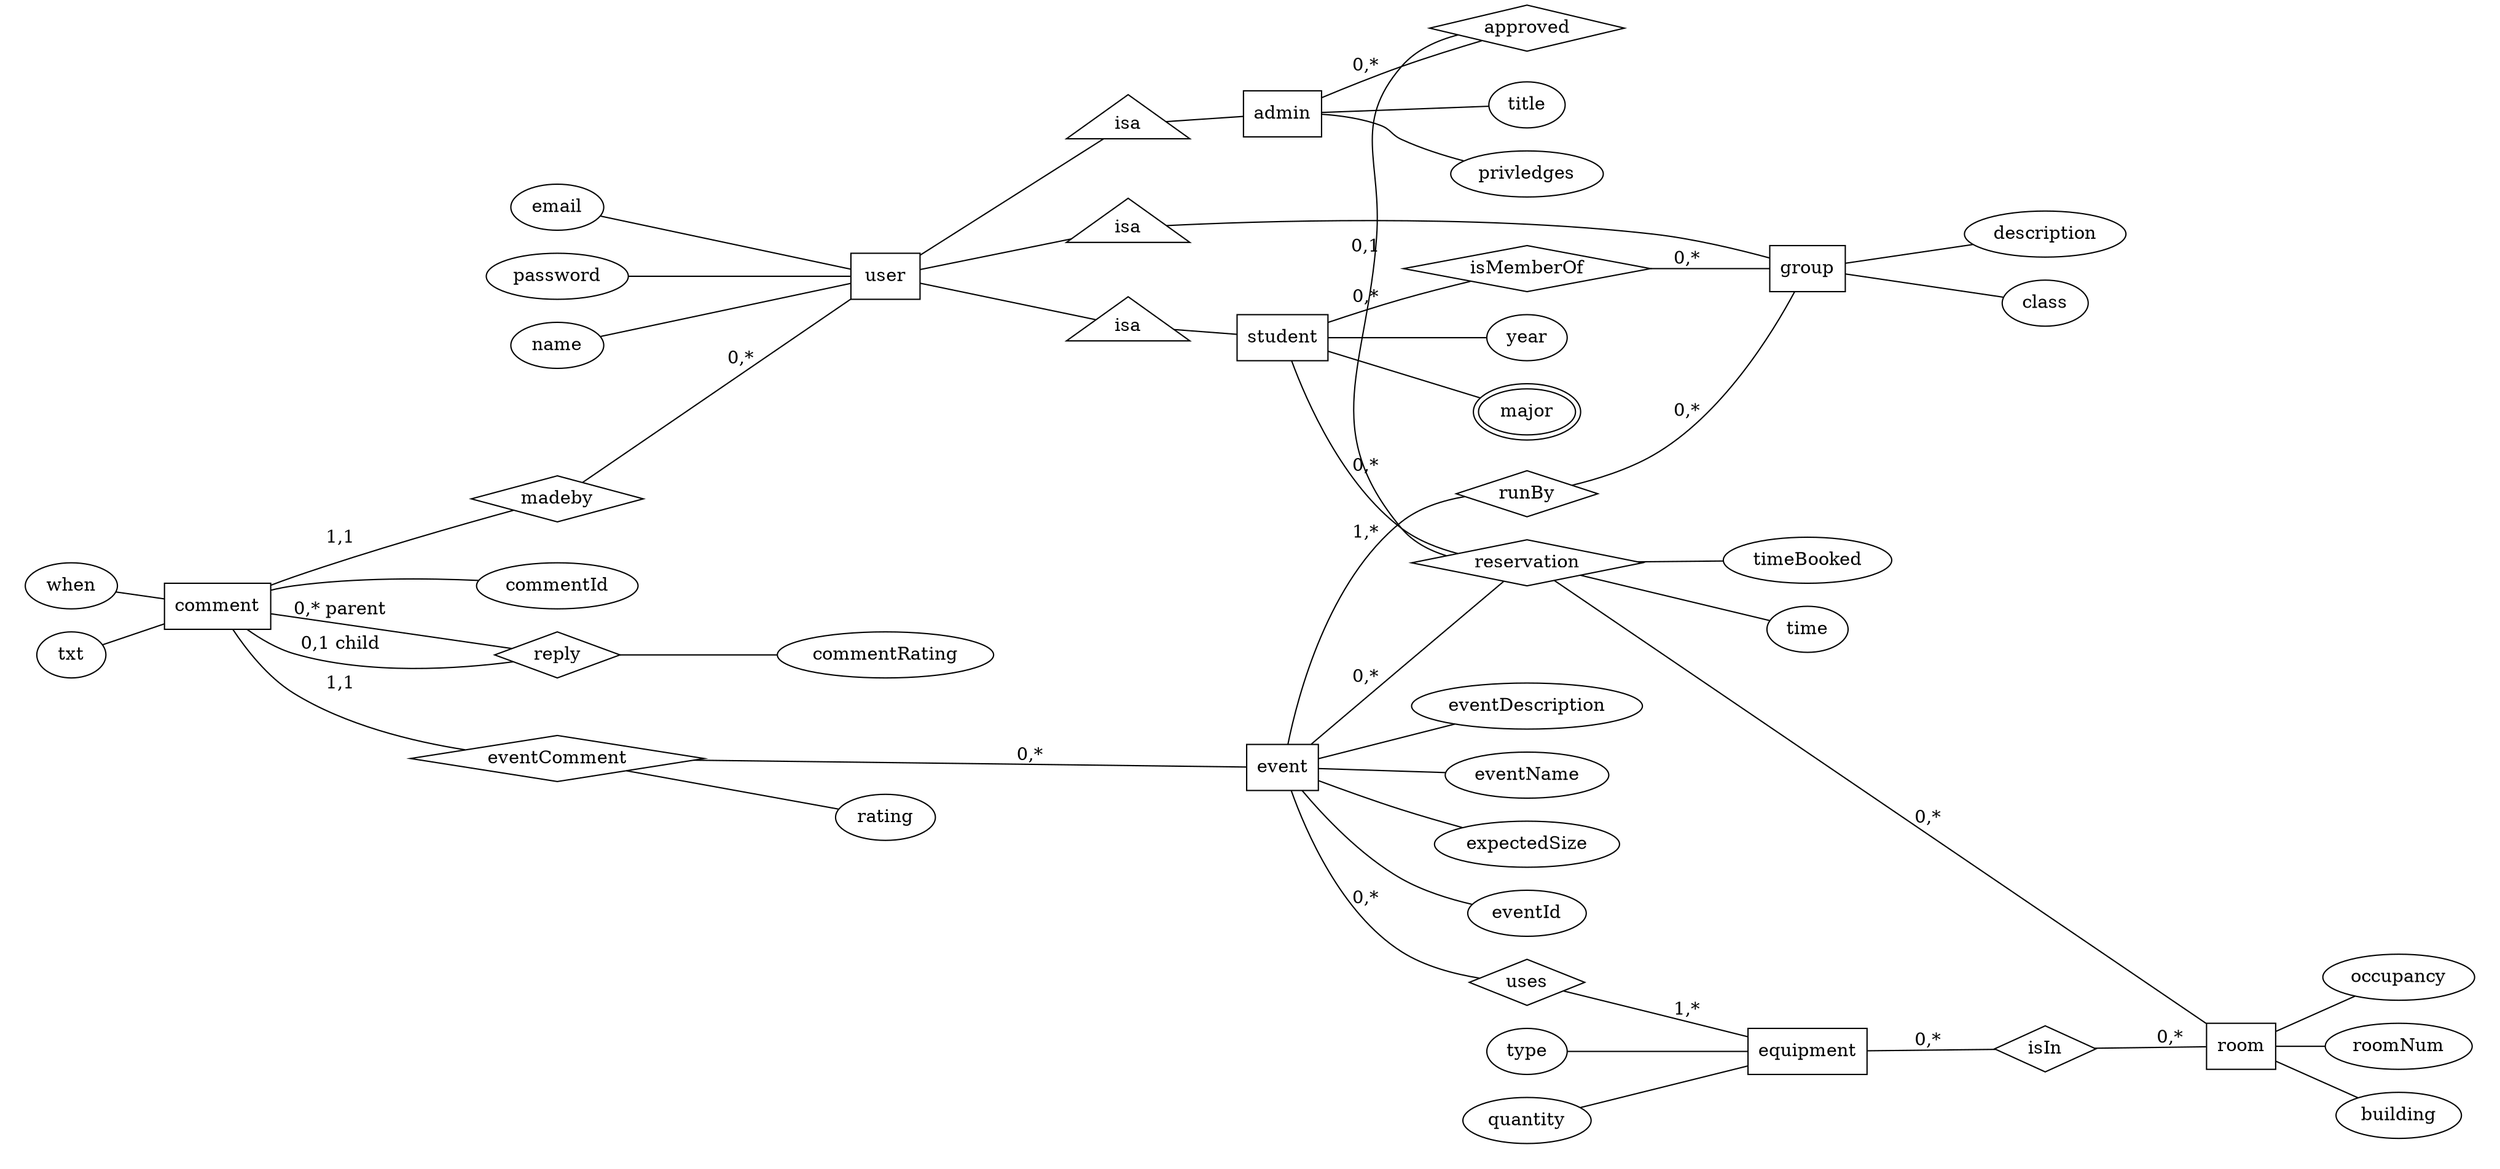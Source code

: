 graph{
rankdir=LR;

group [shape=box];
event [shape=box];
user [shape=box];
admin [shape=box];
student [shape=box];
room [shape=box];
//session [shape=box];
comment [shape=box];
equipment [shape=box];

isaadmin [shape=triangle,label=isa];
isastudent [shape=triangle,label=isa];
isagroup [shape=triangle,label=isa];

isMemberOf [shape=diamond];
reservation [shape=diamond]; //make this an entity and relations not one-to-one?
//loggedIn [shape=diamond];
eventComment [shape=diamond];
madeby [shape=diamond];
reply [shape=diamond];
isIn [shape=diamond];
uses [shape=diamond];
runBy [shape=diamond];
approved [shape=diamond];

//stuff[peripheries=2];
major [peripheries=2];

//session--loggedIn [label="0,1"];
//loggedIn--user [label="0,*"];

eventComment--event [label="0,*"];
comment--eventComment [label="1,1"];
comment--madeby [label="1,1"];
madeby--user [label="0,*"];



equipment--isIn [label="0,*"];
isIn--room [label="0,*"];

event--runBy [label="1,*"];
runBy--group [label="0,*"];
event--uses [label="0,*"];
uses--equipment [label="1,*"];

//primary key of reservation is room and time?
student--reservation [label="0,*"];
reservation--room [label="0,*"];
reservation--event [label="0,*"]; //events can be in un-reservable places
admin--approved [label="0,*"];
approved--reservation [label="0,1"];

//attributes
subgraph cluster_users{
style=invis;
user--isastudent--student;
user--isaadmin--admin;
user--isagroup--group;


student--isMemberOf [label="0,*"];
isMemberOf--group [label="0,*"];


subgraph cluster_usergraph {
style=invis;

name--user;
email--user; //key
password--user;
}
subgraph cluster_studentgraph{
style=invis;

student--year;
student--major;
}

subgraph cluster_admingraph{
style=invis;

admin--privledges;
admin--title;
}

subgraph cluster_groupgraph{
style=invis;

group--class;
group--description;
//group--groupName; //key
//group--groupEmail; 
}
}

subgraph cluster_roomgraph{
style=invis;

room--building; //key
room--roomNum; //key
room--occupancy;
//stuff--room;
}

subgraph cluster_eventgraph{
style=invis;

event--eventName;
event--eventDescription;
event--eventId; //key
event--expectedSize;
}

subgraph cluster_reservationgraph{
style=invis;

reservation--time;
reservation--timeBooked;
}

eventComment--rating;

subgraph cluster_commentgraph{
style=invis;

comment--reply [label="0,* parent"];
reply--comment [label="0,1 child"];

reply--commentRating;
when--comment;
txt--comment;
comment--commentId; //key
}

subgraph cluster_equipmentgraph{
style=invis;

type--equipment;
quantity--equipment;
}
}
